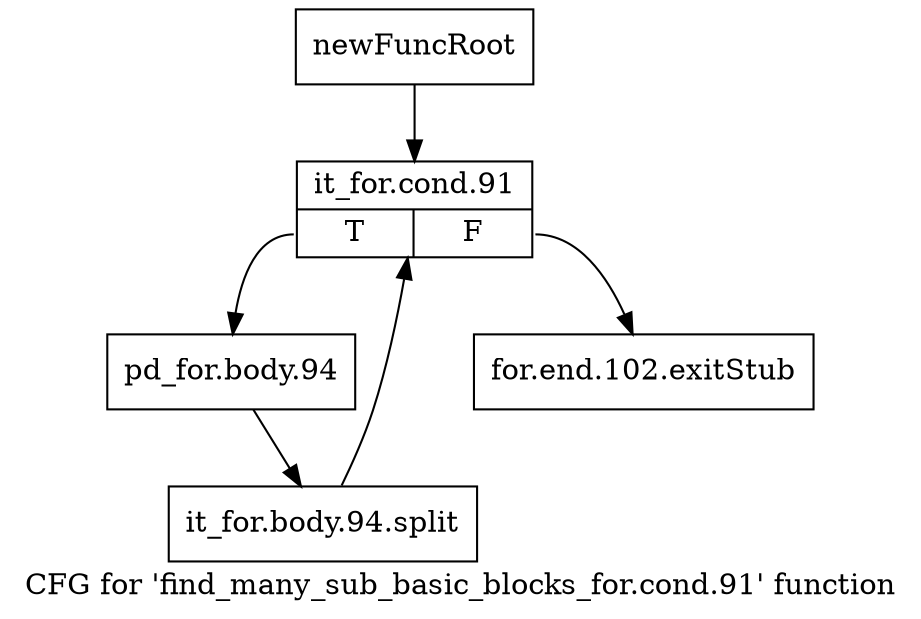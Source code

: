 digraph "CFG for 'find_many_sub_basic_blocks_for.cond.91' function" {
	label="CFG for 'find_many_sub_basic_blocks_for.cond.91' function";

	Node0x7b19fd0 [shape=record,label="{newFuncRoot}"];
	Node0x7b19fd0 -> Node0x7b1a070;
	Node0x7b1a020 [shape=record,label="{for.end.102.exitStub}"];
	Node0x7b1a070 [shape=record,label="{it_for.cond.91|{<s0>T|<s1>F}}"];
	Node0x7b1a070:s0 -> Node0x7b1a0c0;
	Node0x7b1a070:s1 -> Node0x7b1a020;
	Node0x7b1a0c0 [shape=record,label="{pd_for.body.94}"];
	Node0x7b1a0c0 -> Node0xf0f6240;
	Node0xf0f6240 [shape=record,label="{it_for.body.94.split}"];
	Node0xf0f6240 -> Node0x7b1a070;
}
